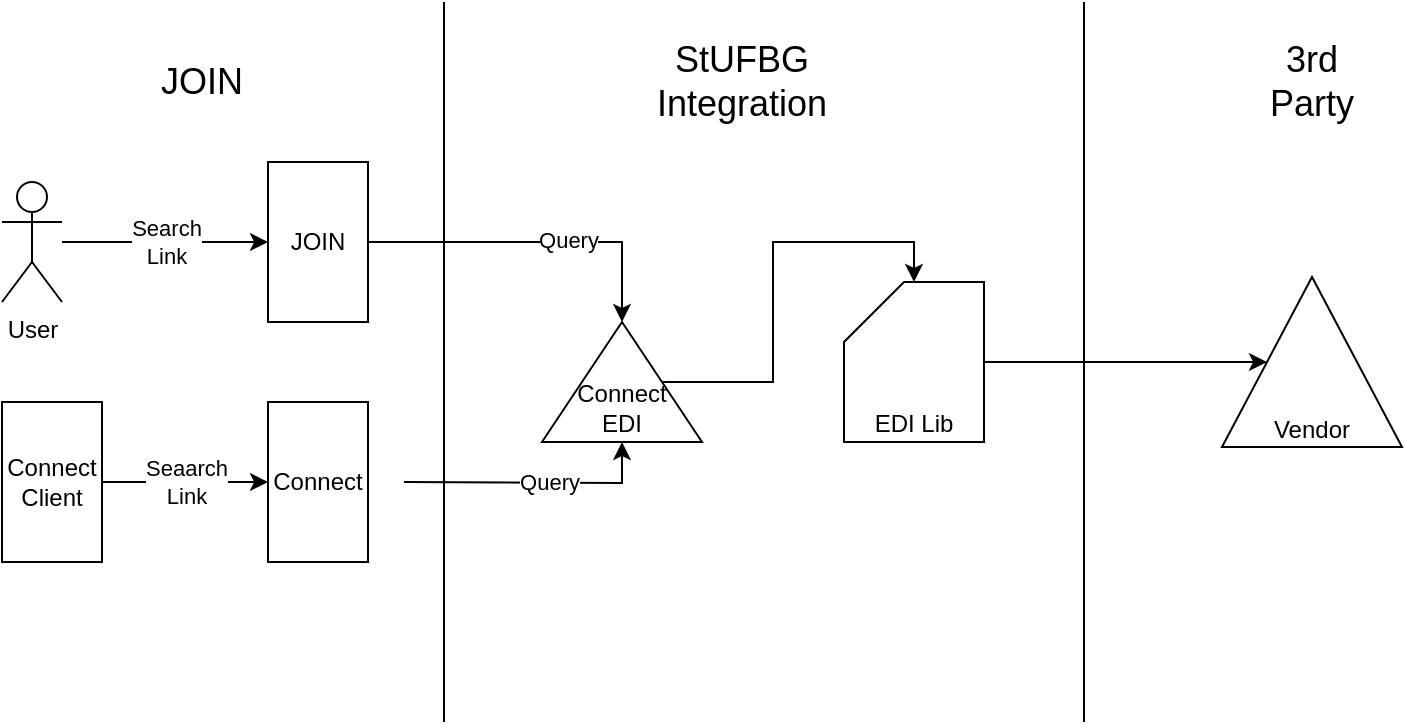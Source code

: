 <mxfile version="13.3.5" type="github" pages="5">
  <diagram id="QrN6473zxUMxw3CQgRU8" name="EDI Connect">
    <mxGraphModel dx="2062" dy="1074" grid="1" gridSize="10" guides="1" tooltips="1" connect="1" arrows="1" fold="1" page="1" pageScale="1" pageWidth="827" pageHeight="1169" math="0" shadow="0">
      <root>
        <mxCell id="0" />
        <mxCell id="1" parent="0" />
        <mxCell id="emE7aCz5eYLQU0iElqk4-4" value="Vendor" style="triangle;whiteSpace=wrap;html=1;flipH=1;flipV=1;direction=south;verticalAlign=bottom;" vertex="1" parent="1">
          <mxGeometry x="620" y="137.5" width="90" height="85" as="geometry" />
        </mxCell>
        <mxCell id="Qj2VpLLS5K0tzQABTTpX-4" style="edgeStyle=orthogonalEdgeStyle;rounded=0;orthogonalLoop=1;jettySize=auto;html=1;entryX=0.5;entryY=1;entryDx=0;entryDy=0;" edge="1" parent="1" source="CrSzEpdrIbBRcSEZjrzz-1" target="emE7aCz5eYLQU0iElqk4-4">
          <mxGeometry relative="1" as="geometry" />
        </mxCell>
        <mxCell id="CrSzEpdrIbBRcSEZjrzz-1" value="&lt;span&gt;EDI Lib&lt;/span&gt;" style="shape=card;whiteSpace=wrap;html=1;verticalAlign=bottom;" vertex="1" parent="1">
          <mxGeometry x="431" y="140" width="70" height="80" as="geometry" />
        </mxCell>
        <mxCell id="CrSzEpdrIbBRcSEZjrzz-20" style="edgeStyle=orthogonalEdgeStyle;rounded=0;orthogonalLoop=1;jettySize=auto;html=1;entryX=0.5;entryY=0;entryDx=0;entryDy=0;entryPerimeter=0;" edge="1" parent="1" source="CrSzEpdrIbBRcSEZjrzz-2" target="CrSzEpdrIbBRcSEZjrzz-1">
          <mxGeometry relative="1" as="geometry" />
        </mxCell>
        <mxCell id="CrSzEpdrIbBRcSEZjrzz-2" value="Connect&lt;br&gt;EDI" style="triangle;whiteSpace=wrap;html=1;flipH=1;flipV=1;direction=south;verticalAlign=bottom;" vertex="1" parent="1">
          <mxGeometry x="280" y="160" width="80" height="60" as="geometry" />
        </mxCell>
        <mxCell id="CrSzEpdrIbBRcSEZjrzz-3" value="" style="endArrow=none;html=1;" edge="1" parent="1">
          <mxGeometry width="50" height="50" relative="1" as="geometry">
            <mxPoint x="231" y="360" as="sourcePoint" />
            <mxPoint x="231" as="targetPoint" />
          </mxGeometry>
        </mxCell>
        <mxCell id="CrSzEpdrIbBRcSEZjrzz-14" value="Search&lt;br&gt;Link" style="edgeStyle=orthogonalEdgeStyle;rounded=0;orthogonalLoop=1;jettySize=auto;html=1;" edge="1" parent="1" source="CrSzEpdrIbBRcSEZjrzz-6" target="CrSzEpdrIbBRcSEZjrzz-12">
          <mxGeometry relative="1" as="geometry" />
        </mxCell>
        <mxCell id="CrSzEpdrIbBRcSEZjrzz-6" value="User" style="shape=umlActor;verticalLabelPosition=bottom;labelBackgroundColor=#ffffff;verticalAlign=top;html=1;outlineConnect=0;" vertex="1" parent="1">
          <mxGeometry x="10" y="90" width="30" height="60" as="geometry" />
        </mxCell>
        <mxCell id="CrSzEpdrIbBRcSEZjrzz-18" style="edgeStyle=orthogonalEdgeStyle;rounded=0;orthogonalLoop=1;jettySize=auto;html=1;entryX=1;entryY=0.5;entryDx=0;entryDy=0;" edge="1" parent="1" target="CrSzEpdrIbBRcSEZjrzz-2">
          <mxGeometry relative="1" as="geometry">
            <mxPoint x="211" y="240" as="sourcePoint" />
          </mxGeometry>
        </mxCell>
        <mxCell id="4KFbiUd6F_vruDoYqFgN-2" value="Query" style="edgeLabel;html=1;align=right;verticalAlign=middle;resizable=0;points=[];" vertex="1" connectable="0" parent="CrSzEpdrIbBRcSEZjrzz-18">
          <mxGeometry x="0.36" y="1" relative="1" as="geometry">
            <mxPoint as="offset" />
          </mxGeometry>
        </mxCell>
        <mxCell id="CrSzEpdrIbBRcSEZjrzz-7" value="Connect" style="rounded=0;whiteSpace=wrap;html=1;" vertex="1" parent="1">
          <mxGeometry x="143" y="200" width="50" height="80" as="geometry" />
        </mxCell>
        <mxCell id="CrSzEpdrIbBRcSEZjrzz-17" style="edgeStyle=orthogonalEdgeStyle;rounded=0;orthogonalLoop=1;jettySize=auto;html=1;entryX=0;entryY=0.5;entryDx=0;entryDy=0;" edge="1" parent="1" source="CrSzEpdrIbBRcSEZjrzz-12" target="CrSzEpdrIbBRcSEZjrzz-2">
          <mxGeometry relative="1" as="geometry" />
        </mxCell>
        <mxCell id="4KFbiUd6F_vruDoYqFgN-1" value="Query" style="edgeLabel;html=1;align=center;verticalAlign=middle;resizable=0;points=[];" vertex="1" connectable="0" parent="CrSzEpdrIbBRcSEZjrzz-17">
          <mxGeometry x="0.19" y="1" relative="1" as="geometry">
            <mxPoint as="offset" />
          </mxGeometry>
        </mxCell>
        <mxCell id="CrSzEpdrIbBRcSEZjrzz-12" value="JOIN" style="rounded=0;whiteSpace=wrap;html=1;" vertex="1" parent="1">
          <mxGeometry x="143" y="80" width="50" height="80" as="geometry" />
        </mxCell>
        <mxCell id="CrSzEpdrIbBRcSEZjrzz-16" value="Seaarch&lt;br&gt;Link" style="edgeStyle=orthogonalEdgeStyle;rounded=0;orthogonalLoop=1;jettySize=auto;html=1;" edge="1" parent="1" source="CrSzEpdrIbBRcSEZjrzz-13" target="CrSzEpdrIbBRcSEZjrzz-7">
          <mxGeometry relative="1" as="geometry" />
        </mxCell>
        <mxCell id="CrSzEpdrIbBRcSEZjrzz-13" value="Connect Client" style="rounded=0;whiteSpace=wrap;html=1;" vertex="1" parent="1">
          <mxGeometry x="10" y="200" width="50" height="80" as="geometry" />
        </mxCell>
        <mxCell id="CrSzEpdrIbBRcSEZjrzz-21" value="" style="endArrow=none;html=1;" edge="1" parent="1">
          <mxGeometry width="50" height="50" relative="1" as="geometry">
            <mxPoint x="551" y="360" as="sourcePoint" />
            <mxPoint x="551" as="targetPoint" />
          </mxGeometry>
        </mxCell>
        <mxCell id="rifU5X9Pk1OAikOn369l-5" value="StUFBG Integration" style="text;html=1;strokeColor=none;fillColor=none;align=center;verticalAlign=middle;whiteSpace=wrap;rounded=0;fontSize=18;" vertex="1" parent="1">
          <mxGeometry x="360" y="30" width="40" height="20" as="geometry" />
        </mxCell>
        <mxCell id="qjwcF9Z6p45fTazo9Zso-1" value="JOIN" style="text;html=1;strokeColor=none;fillColor=none;align=center;verticalAlign=middle;whiteSpace=wrap;rounded=0;fontSize=18;" vertex="1" parent="1">
          <mxGeometry x="90" y="30" width="40" height="20" as="geometry" />
        </mxCell>
        <mxCell id="qjwcF9Z6p45fTazo9Zso-5" value="3rd Party" style="text;html=1;strokeColor=none;fillColor=none;align=center;verticalAlign=middle;whiteSpace=wrap;rounded=0;fontSize=18;" vertex="1" parent="1">
          <mxGeometry x="645" y="30" width="40" height="20" as="geometry" />
        </mxCell>
      </root>
    </mxGraphModel>
  </diagram>
  <diagram name="JKC EDI" id="CzvlaI-oqliHvZ_r6fuE">
    <mxGraphModel dx="2062" dy="1074" grid="1" gridSize="10" guides="1" tooltips="1" connect="1" arrows="1" fold="1" page="1" pageScale="1" pageWidth="827" pageHeight="1169" math="0" shadow="0">
      <root>
        <mxCell id="62bLSFfTvjHOUhnpeLfl-0" />
        <mxCell id="62bLSFfTvjHOUhnpeLfl-1" parent="62bLSFfTvjHOUhnpeLfl-0" />
        <mxCell id="62bLSFfTvjHOUhnpeLfl-2" value="Vendor" style="triangle;whiteSpace=wrap;html=1;flipH=1;flipV=1;direction=south;verticalAlign=bottom;" vertex="1" parent="62bLSFfTvjHOUhnpeLfl-1">
          <mxGeometry x="621" y="107" width="90" height="85" as="geometry" />
        </mxCell>
        <mxCell id="62bLSFfTvjHOUhnpeLfl-3" style="edgeStyle=orthogonalEdgeStyle;rounded=0;orthogonalLoop=1;jettySize=auto;html=1;entryX=0.5;entryY=1;entryDx=0;entryDy=0;" edge="1" parent="62bLSFfTvjHOUhnpeLfl-1" source="62bLSFfTvjHOUhnpeLfl-4" target="62bLSFfTvjHOUhnpeLfl-2">
          <mxGeometry relative="1" as="geometry" />
        </mxCell>
        <mxCell id="62bLSFfTvjHOUhnpeLfl-4" value="&lt;span&gt;EDI Lib&lt;/span&gt;" style="shape=card;whiteSpace=wrap;html=1;verticalAlign=bottom;" vertex="1" parent="62bLSFfTvjHOUhnpeLfl-1">
          <mxGeometry x="441" y="110" width="70" height="80" as="geometry" />
        </mxCell>
        <mxCell id="62bLSFfTvjHOUhnpeLfl-7" value="" style="endArrow=none;html=1;" edge="1" parent="62bLSFfTvjHOUhnpeLfl-1">
          <mxGeometry width="50" height="50" relative="1" as="geometry">
            <mxPoint x="231" y="280" as="sourcePoint" />
            <mxPoint x="231" y="20" as="targetPoint" />
          </mxGeometry>
        </mxCell>
        <mxCell id="62bLSFfTvjHOUhnpeLfl-18" value="" style="endArrow=none;html=1;" edge="1" parent="62bLSFfTvjHOUhnpeLfl-1">
          <mxGeometry width="50" height="50" relative="1" as="geometry">
            <mxPoint x="551" y="280" as="sourcePoint" />
            <mxPoint x="551" y="20" as="targetPoint" />
          </mxGeometry>
        </mxCell>
        <mxCell id="62bLSFfTvjHOUhnpeLfl-19" value="Search" style="edgeStyle=orthogonalEdgeStyle;rounded=0;orthogonalLoop=1;jettySize=auto;html=1;" edge="1" parent="62bLSFfTvjHOUhnpeLfl-1" source="62bLSFfTvjHOUhnpeLfl-20" target="62bLSFfTvjHOUhnpeLfl-22">
          <mxGeometry relative="1" as="geometry" />
        </mxCell>
        <mxCell id="62bLSFfTvjHOUhnpeLfl-20" value="User" style="shape=umlActor;verticalLabelPosition=bottom;labelBackgroundColor=#ffffff;verticalAlign=top;html=1;outlineConnect=0;" vertex="1" parent="62bLSFfTvjHOUhnpeLfl-1">
          <mxGeometry x="40" y="100" width="30" height="60" as="geometry" />
        </mxCell>
        <mxCell id="62bLSFfTvjHOUhnpeLfl-21" value="Query" style="edgeStyle=orthogonalEdgeStyle;rounded=0;orthogonalLoop=1;jettySize=auto;html=1;" edge="1" parent="62bLSFfTvjHOUhnpeLfl-1" source="62bLSFfTvjHOUhnpeLfl-22" target="62bLSFfTvjHOUhnpeLfl-24">
          <mxGeometry relative="1" as="geometry" />
        </mxCell>
        <mxCell id="62bLSFfTvjHOUhnpeLfl-22" value="JKC" style="rounded=0;whiteSpace=wrap;html=1;" vertex="1" parent="62bLSFfTvjHOUhnpeLfl-1">
          <mxGeometry x="169" y="90" width="50" height="80" as="geometry" />
        </mxCell>
        <mxCell id="62bLSFfTvjHOUhnpeLfl-23" style="edgeStyle=orthogonalEdgeStyle;rounded=0;orthogonalLoop=1;jettySize=auto;html=1;entryX=0.5;entryY=1;entryDx=0;entryDy=0;entryPerimeter=0;" edge="1" parent="62bLSFfTvjHOUhnpeLfl-1" source="62bLSFfTvjHOUhnpeLfl-24" target="62bLSFfTvjHOUhnpeLfl-4">
          <mxGeometry relative="1" as="geometry" />
        </mxCell>
        <mxCell id="62bLSFfTvjHOUhnpeLfl-24" value="JKC EDP" style="triangle;whiteSpace=wrap;html=1;flipH=1;flipV=1;direction=south;verticalAlign=bottom;" vertex="1" parent="62bLSFfTvjHOUhnpeLfl-1">
          <mxGeometry x="306" y="100" width="80" height="60" as="geometry" />
        </mxCell>
        <mxCell id="ZXCqTp-9MoU6nnLXZR1E-0" value="StUFBG Integration" style="text;html=1;strokeColor=none;fillColor=none;align=center;verticalAlign=middle;whiteSpace=wrap;rounded=0;fontSize=18;" vertex="1" parent="62bLSFfTvjHOUhnpeLfl-1">
          <mxGeometry x="360" y="30" width="40" height="20" as="geometry" />
        </mxCell>
        <mxCell id="ZXCqTp-9MoU6nnLXZR1E-1" value="JKC" style="text;html=1;strokeColor=none;fillColor=none;align=center;verticalAlign=middle;whiteSpace=wrap;rounded=0;fontSize=18;" vertex="1" parent="62bLSFfTvjHOUhnpeLfl-1">
          <mxGeometry x="90" y="30" width="40" height="20" as="geometry" />
        </mxCell>
        <mxCell id="ZXCqTp-9MoU6nnLXZR1E-2" value="3rd Party" style="text;html=1;strokeColor=none;fillColor=none;align=center;verticalAlign=middle;whiteSpace=wrap;rounded=0;fontSize=18;" vertex="1" parent="62bLSFfTvjHOUhnpeLfl-1">
          <mxGeometry x="645" y="30" width="40" height="20" as="geometry" />
        </mxCell>
      </root>
    </mxGraphModel>
  </diagram>
  <diagram name="Subscription" id="pXRepE4Izv9E-vzfChsZ">
    <mxGraphModel dx="2062" dy="1074" grid="1" gridSize="10" guides="1" tooltips="1" connect="1" arrows="1" fold="1" page="1" pageScale="1" pageWidth="827" pageHeight="1169" math="0" shadow="0">
      <root>
        <mxCell id="VnqeEVBzK70pY7q3TTk9-0" />
        <mxCell id="VnqeEVBzK70pY7q3TTk9-1" parent="VnqeEVBzK70pY7q3TTk9-0" />
        <mxCell id="VnqeEVBzK70pY7q3TTk9-2" value="Vendor" style="triangle;whiteSpace=wrap;html=1;flipH=1;flipV=1;direction=south;verticalAlign=bottom;" vertex="1" parent="VnqeEVBzK70pY7q3TTk9-1">
          <mxGeometry x="540" y="72.5" width="90" height="85" as="geometry" />
        </mxCell>
        <mxCell id="VnqeEVBzK70pY7q3TTk9-7" value="" style="endArrow=none;html=1;" edge="1" parent="VnqeEVBzK70pY7q3TTk9-1">
          <mxGeometry width="50" height="50" relative="1" as="geometry">
            <mxPoint x="129" y="260" as="sourcePoint" />
            <mxPoint x="129" y="10" as="targetPoint" />
          </mxGeometry>
        </mxCell>
        <mxCell id="3VMTQl4SH_OyyLVhgLjZ-3" value="Event" style="edgeStyle=orthogonalEdgeStyle;rounded=0;orthogonalLoop=1;jettySize=auto;html=1;entryX=0.429;entryY=0.181;entryDx=0;entryDy=0;entryPerimeter=0;" edge="1" parent="VnqeEVBzK70pY7q3TTk9-1" source="VnqeEVBzK70pY7q3TTk9-11" target="3VMTQl4SH_OyyLVhgLjZ-1">
          <mxGeometry relative="1" as="geometry" />
        </mxCell>
        <mxCell id="VnqeEVBzK70pY7q3TTk9-11" value="Connect" style="rounded=0;whiteSpace=wrap;html=1;" vertex="1" parent="VnqeEVBzK70pY7q3TTk9-1">
          <mxGeometry x="40" y="80" width="50" height="80" as="geometry" />
        </mxCell>
        <mxCell id="VnqeEVBzK70pY7q3TTk9-16" value="" style="endArrow=none;html=1;" edge="1" parent="VnqeEVBzK70pY7q3TTk9-1">
          <mxGeometry width="50" height="50" relative="1" as="geometry">
            <mxPoint x="469" y="240" as="sourcePoint" />
            <mxPoint x="469" y="10" as="targetPoint" />
          </mxGeometry>
        </mxCell>
        <mxCell id="3VMTQl4SH_OyyLVhgLjZ-0" value="Queue" style="edgeStyle=orthogonalEdgeStyle;rounded=0;orthogonalLoop=1;jettySize=auto;html=1;entryX=0;entryY=0.5;entryDx=0;entryDy=0;shape=flexArrow;" edge="1" parent="VnqeEVBzK70pY7q3TTk9-1" source="3VMTQl4SH_OyyLVhgLjZ-1" target="3VMTQl4SH_OyyLVhgLjZ-2">
          <mxGeometry relative="1" as="geometry" />
        </mxCell>
        <mxCell id="3VMTQl4SH_OyyLVhgLjZ-1" value="Event Reception Service" style="triangle;whiteSpace=wrap;html=1;flipH=1;flipV=1;direction=south;verticalAlign=bottom;" vertex="1" parent="VnqeEVBzK70pY7q3TTk9-1">
          <mxGeometry x="149" y="80" width="90" height="70" as="geometry" />
        </mxCell>
        <mxCell id="3VMTQl4SH_OyyLVhgLjZ-4" value="Subscription" style="edgeStyle=orthogonalEdgeStyle;rounded=0;orthogonalLoop=1;jettySize=auto;html=1;entryX=0.5;entryY=1;entryDx=0;entryDy=0;" edge="1" parent="VnqeEVBzK70pY7q3TTk9-1" source="3VMTQl4SH_OyyLVhgLjZ-2" target="VnqeEVBzK70pY7q3TTk9-2">
          <mxGeometry relative="1" as="geometry" />
        </mxCell>
        <mxCell id="Ziv0nZSQJf6Ew0OZB0Qt-0" style="edgeStyle=orthogonalEdgeStyle;rounded=0;orthogonalLoop=1;jettySize=auto;html=1;entryX=0.75;entryY=1;entryDx=0;entryDy=0;fontSize=18;" edge="1" parent="VnqeEVBzK70pY7q3TTk9-1" source="3VMTQl4SH_OyyLVhgLjZ-2" target="VnqeEVBzK70pY7q3TTk9-11">
          <mxGeometry relative="1" as="geometry">
            <Array as="points">
              <mxPoint x="398" y="180" />
              <mxPoint x="78" y="180" />
            </Array>
          </mxGeometry>
        </mxCell>
        <mxCell id="Ziv0nZSQJf6Ew0OZB0Qt-1" value="&lt;span style=&quot;font-size: 12px&quot;&gt;Collect Details&lt;/span&gt;" style="edgeLabel;html=1;align=center;verticalAlign=middle;resizable=0;points=[];fontSize=18;" vertex="1" connectable="0" parent="Ziv0nZSQJf6Ew0OZB0Qt-0">
          <mxGeometry x="-0.359" y="-4" relative="1" as="geometry">
            <mxPoint x="-33" y="4" as="offset" />
          </mxGeometry>
        </mxCell>
        <mxCell id="3VMTQl4SH_OyyLVhgLjZ-2" value="Event Processor" style="rounded=0;whiteSpace=wrap;html=1;" vertex="1" parent="VnqeEVBzK70pY7q3TTk9-1">
          <mxGeometry x="348" y="85" width="100" height="60" as="geometry" />
        </mxCell>
        <mxCell id="Dw0DHEslUWTfKRZJeuh3-0" value="StUFBG Integration" style="text;html=1;strokeColor=none;fillColor=none;align=center;verticalAlign=middle;whiteSpace=wrap;rounded=0;fontSize=18;" vertex="1" parent="VnqeEVBzK70pY7q3TTk9-1">
          <mxGeometry x="280" y="20" width="40" height="20" as="geometry" />
        </mxCell>
        <mxCell id="Dw0DHEslUWTfKRZJeuh3-1" value="JOIN" style="text;html=1;strokeColor=none;fillColor=none;align=center;verticalAlign=middle;whiteSpace=wrap;rounded=0;fontSize=18;" vertex="1" parent="VnqeEVBzK70pY7q3TTk9-1">
          <mxGeometry x="40" y="20" width="40" height="20" as="geometry" />
        </mxCell>
        <mxCell id="Dw0DHEslUWTfKRZJeuh3-2" value="3rd Party" style="text;html=1;strokeColor=none;fillColor=none;align=center;verticalAlign=middle;whiteSpace=wrap;rounded=0;fontSize=18;" vertex="1" parent="VnqeEVBzK70pY7q3TTk9-1">
          <mxGeometry x="565" y="20" width="40" height="20" as="geometry" />
        </mxCell>
      </root>
    </mxGraphModel>
  </diagram>
  <diagram name="Notification" id="GvRgAsIxLH-ULMHe7Az3">
    <mxGraphModel dx="2062" dy="1074" grid="1" gridSize="10" guides="1" tooltips="1" connect="1" arrows="1" fold="1" page="1" pageScale="1" pageWidth="827" pageHeight="1169" math="0" shadow="0">
      <root>
        <mxCell id="IPk2DBSrWz_cAf8GTWHE-0" />
        <mxCell id="IPk2DBSrWz_cAf8GTWHE-1" parent="IPk2DBSrWz_cAf8GTWHE-0" />
        <mxCell id="IPk2DBSrWz_cAf8GTWHE-2" value="Connect" style="triangle;whiteSpace=wrap;html=1;flipH=1;flipV=1;direction=south;verticalAlign=bottom;" vertex="1" parent="IPk2DBSrWz_cAf8GTWHE-1">
          <mxGeometry x="509" y="72.5" width="90" height="85" as="geometry" />
        </mxCell>
        <mxCell id="IPk2DBSrWz_cAf8GTWHE-3" value="" style="endArrow=none;html=1;" edge="1" parent="IPk2DBSrWz_cAf8GTWHE-1">
          <mxGeometry width="50" height="50" relative="1" as="geometry">
            <mxPoint x="129" y="260" as="sourcePoint" />
            <mxPoint x="129" y="10" as="targetPoint" />
          </mxGeometry>
        </mxCell>
        <mxCell id="IPk2DBSrWz_cAf8GTWHE-6" value="" style="endArrow=none;html=1;" edge="1" parent="IPk2DBSrWz_cAf8GTWHE-1">
          <mxGeometry width="50" height="50" relative="1" as="geometry">
            <mxPoint x="469" y="240" as="sourcePoint" />
            <mxPoint x="469" y="10" as="targetPoint" />
          </mxGeometry>
        </mxCell>
        <mxCell id="IPk2DBSrWz_cAf8GTWHE-7" value="Queue" style="edgeStyle=orthogonalEdgeStyle;rounded=0;orthogonalLoop=1;jettySize=auto;html=1;entryX=0;entryY=0.5;entryDx=0;entryDy=0;shape=flexArrow;" edge="1" parent="IPk2DBSrWz_cAf8GTWHE-1" source="IPk2DBSrWz_cAf8GTWHE-8" target="IPk2DBSrWz_cAf8GTWHE-10">
          <mxGeometry relative="1" as="geometry" />
        </mxCell>
        <mxCell id="42_Kl6P7WsQa64ds3oiE-2" style="edgeStyle=orthogonalEdgeStyle;rounded=0;orthogonalLoop=1;jettySize=auto;html=1;entryX=1;entryY=0.5;entryDx=0;entryDy=0;exitX=0.5;exitY=1;exitDx=0;exitDy=0;" edge="1" parent="IPk2DBSrWz_cAf8GTWHE-1" source="IPk2DBSrWz_cAf8GTWHE-10" target="42_Kl6P7WsQa64ds3oiE-0">
          <mxGeometry relative="1" as="geometry">
            <mxPoint x="400" y="220" as="sourcePoint" />
            <Array as="points">
              <mxPoint x="398" y="178" />
              <mxPoint x="65" y="178" />
            </Array>
          </mxGeometry>
        </mxCell>
        <mxCell id="42_Kl6P7WsQa64ds3oiE-3" value="Query" style="edgeLabel;html=1;align=center;verticalAlign=middle;resizable=0;points=[];" vertex="1" connectable="0" parent="42_Kl6P7WsQa64ds3oiE-2">
          <mxGeometry x="-0.264" y="-3" relative="1" as="geometry">
            <mxPoint as="offset" />
          </mxGeometry>
        </mxCell>
        <mxCell id="IPk2DBSrWz_cAf8GTWHE-8" value="Event Reception Service" style="triangle;whiteSpace=wrap;html=1;flipH=1;flipV=1;direction=south;verticalAlign=bottom;" vertex="1" parent="IPk2DBSrWz_cAf8GTWHE-1">
          <mxGeometry x="149" y="80" width="90" height="70" as="geometry" />
        </mxCell>
        <mxCell id="42_Kl6P7WsQa64ds3oiE-4" value="Insert&lt;br&gt;Update&lt;br&gt;Delete" style="edgeStyle=orthogonalEdgeStyle;rounded=0;orthogonalLoop=1;jettySize=auto;html=1;" edge="1" parent="IPk2DBSrWz_cAf8GTWHE-1" source="IPk2DBSrWz_cAf8GTWHE-10" target="IPk2DBSrWz_cAf8GTWHE-2">
          <mxGeometry relative="1" as="geometry" />
        </mxCell>
        <mxCell id="IPk2DBSrWz_cAf8GTWHE-10" value="Event Processor" style="rounded=0;whiteSpace=wrap;html=1;" vertex="1" parent="IPk2DBSrWz_cAf8GTWHE-1">
          <mxGeometry x="348" y="85" width="100" height="60" as="geometry" />
        </mxCell>
        <mxCell id="42_Kl6P7WsQa64ds3oiE-1" value="Notification" style="edgeStyle=orthogonalEdgeStyle;rounded=0;orthogonalLoop=1;jettySize=auto;html=1;entryX=0.5;entryY=1;entryDx=0;entryDy=0;" edge="1" parent="IPk2DBSrWz_cAf8GTWHE-1" source="42_Kl6P7WsQa64ds3oiE-0" target="IPk2DBSrWz_cAf8GTWHE-8">
          <mxGeometry relative="1" as="geometry" />
        </mxCell>
        <mxCell id="42_Kl6P7WsQa64ds3oiE-0" value="Vendor" style="triangle;whiteSpace=wrap;html=1;flipH=1;flipV=1;direction=south;verticalAlign=bottom;" vertex="1" parent="IPk2DBSrWz_cAf8GTWHE-1">
          <mxGeometry x="20" y="72.5" width="90" height="85" as="geometry" />
        </mxCell>
        <mxCell id="PTZR959AD9n1rIkqW8yS-0" value="StUFBG Integration" style="text;html=1;strokeColor=none;fillColor=none;align=center;verticalAlign=middle;whiteSpace=wrap;rounded=0;fontSize=18;" vertex="1" parent="IPk2DBSrWz_cAf8GTWHE-1">
          <mxGeometry x="280" y="20" width="40" height="20" as="geometry" />
        </mxCell>
        <mxCell id="PTZR959AD9n1rIkqW8yS-1" value="JOIN" style="text;html=1;strokeColor=none;fillColor=none;align=center;verticalAlign=middle;whiteSpace=wrap;rounded=0;fontSize=18;" vertex="1" parent="IPk2DBSrWz_cAf8GTWHE-1">
          <mxGeometry x="534" y="20" width="40" height="20" as="geometry" />
        </mxCell>
        <mxCell id="PTZR959AD9n1rIkqW8yS-2" value="3rd Party" style="text;html=1;strokeColor=none;fillColor=none;align=center;verticalAlign=middle;whiteSpace=wrap;rounded=0;fontSize=18;" vertex="1" parent="IPk2DBSrWz_cAf8GTWHE-1">
          <mxGeometry x="45" y="20" width="40" height="20" as="geometry" />
        </mxCell>
      </root>
    </mxGraphModel>
  </diagram>
  <diagram id="LJDK_GPkR9sW4Vo6wzcB" name="Page-2">
    <mxGraphModel dx="2062" dy="1123" grid="1" gridSize="10" guides="1" tooltips="1" connect="1" arrows="1" fold="1" page="1" pageScale="1" pageWidth="827" pageHeight="1169" math="0" shadow="0">
      <root>
        <mxCell id="zB7QRqD7ga54ATmISrNG-0" />
        <mxCell id="zB7QRqD7ga54ATmISrNG-1" parent="zB7QRqD7ga54ATmISrNG-0" />
        <mxCell id="ClTAzFWsMfaWtQZd3zo4-0" value="&lt;span&gt;EDI Lib&lt;/span&gt;" style="shape=card;whiteSpace=wrap;html=1;verticalAlign=bottom;" vertex="1" parent="zB7QRqD7ga54ATmISrNG-1">
          <mxGeometry x="320" y="90" width="220" height="300" as="geometry" />
        </mxCell>
        <mxCell id="ClTAzFWsMfaWtQZd3zo4-1" value="" style="group" vertex="1" connectable="0" parent="zB7QRqD7ga54ATmISrNG-1">
          <mxGeometry x="375" y="115" width="110" height="85" as="geometry" />
        </mxCell>
        <mxCell id="ClTAzFWsMfaWtQZd3zo4-2" value="Citizen Provider" style="rounded=0;whiteSpace=wrap;html=1;verticalAlign=top;" vertex="1" parent="ClTAzFWsMfaWtQZd3zo4-1">
          <mxGeometry width="110" height="85" as="geometry" />
        </mxCell>
        <mxCell id="ClTAzFWsMfaWtQZd3zo4-3" value="2.04" style="rounded=0;whiteSpace=wrap;html=1;" vertex="1" parent="ClTAzFWsMfaWtQZd3zo4-1">
          <mxGeometry x="35" y="25" width="40" height="20" as="geometry" />
        </mxCell>
        <mxCell id="ClTAzFWsMfaWtQZd3zo4-4" value="3.10" style="rounded=0;whiteSpace=wrap;html=1;" vertex="1" parent="ClTAzFWsMfaWtQZd3zo4-1">
          <mxGeometry x="35" y="55" width="40" height="20" as="geometry" />
        </mxCell>
        <mxCell id="ClTAzFWsMfaWtQZd3zo4-5" value="" style="group" vertex="1" connectable="0" parent="zB7QRqD7ga54ATmISrNG-1">
          <mxGeometry x="375" y="210" width="110" height="85" as="geometry" />
        </mxCell>
        <mxCell id="ClTAzFWsMfaWtQZd3zo4-6" value="Company Provider" style="rounded=0;whiteSpace=wrap;html=1;verticalAlign=top;" vertex="1" parent="ClTAzFWsMfaWtQZd3zo4-5">
          <mxGeometry width="110" height="85" as="geometry" />
        </mxCell>
        <mxCell id="ClTAzFWsMfaWtQZd3zo4-7" value="2.04" style="rounded=0;whiteSpace=wrap;html=1;" vertex="1" parent="ClTAzFWsMfaWtQZd3zo4-5">
          <mxGeometry x="35" y="25" width="40" height="20" as="geometry" />
        </mxCell>
        <mxCell id="ClTAzFWsMfaWtQZd3zo4-8" value="3.10" style="rounded=0;whiteSpace=wrap;html=1;" vertex="1" parent="ClTAzFWsMfaWtQZd3zo4-5">
          <mxGeometry x="35" y="55" width="40" height="20" as="geometry" />
        </mxCell>
        <mxCell id="ClTAzFWsMfaWtQZd3zo4-9" value="" style="group" vertex="1" connectable="0" parent="zB7QRqD7ga54ATmISrNG-1">
          <mxGeometry x="375" y="310" width="110" height="85" as="geometry" />
        </mxCell>
        <mxCell id="ClTAzFWsMfaWtQZd3zo4-10" value="BAG Provider" style="rounded=0;whiteSpace=wrap;html=1;verticalAlign=top;" vertex="1" parent="ClTAzFWsMfaWtQZd3zo4-9">
          <mxGeometry width="110" height="60" as="geometry" />
        </mxCell>
        <mxCell id="ClTAzFWsMfaWtQZd3zo4-11" value="3.10" style="rounded=0;whiteSpace=wrap;html=1;" vertex="1" parent="ClTAzFWsMfaWtQZd3zo4-9">
          <mxGeometry x="35" y="30" width="40" height="20" as="geometry" />
        </mxCell>
        <mxCell id="6WaVeqP6LElgUyTPUSRI-0" value="Queue" style="edgeStyle=orthogonalEdgeStyle;rounded=0;orthogonalLoop=1;jettySize=auto;html=1;entryX=0;entryY=0.5;entryDx=0;entryDy=0;shape=flexArrow;" edge="1" parent="zB7QRqD7ga54ATmISrNG-1" source="6WaVeqP6LElgUyTPUSRI-1" target="6WaVeqP6LElgUyTPUSRI-2">
          <mxGeometry relative="1" as="geometry" />
        </mxCell>
        <mxCell id="6WaVeqP6LElgUyTPUSRI-1" value="Event Reception Service" style="triangle;whiteSpace=wrap;html=1;flipH=1;flipV=1;direction=south;verticalAlign=bottom;" vertex="1" parent="zB7QRqD7ga54ATmISrNG-1">
          <mxGeometry x="200" y="560" width="90" height="70" as="geometry" />
        </mxCell>
        <mxCell id="6WaVeqP6LElgUyTPUSRI-2" value="Event Processor" style="rounded=0;whiteSpace=wrap;html=1;" vertex="1" parent="zB7QRqD7ga54ATmISrNG-1">
          <mxGeometry x="399" y="565" width="100" height="60" as="geometry" />
        </mxCell>
      </root>
    </mxGraphModel>
  </diagram>
</mxfile>
